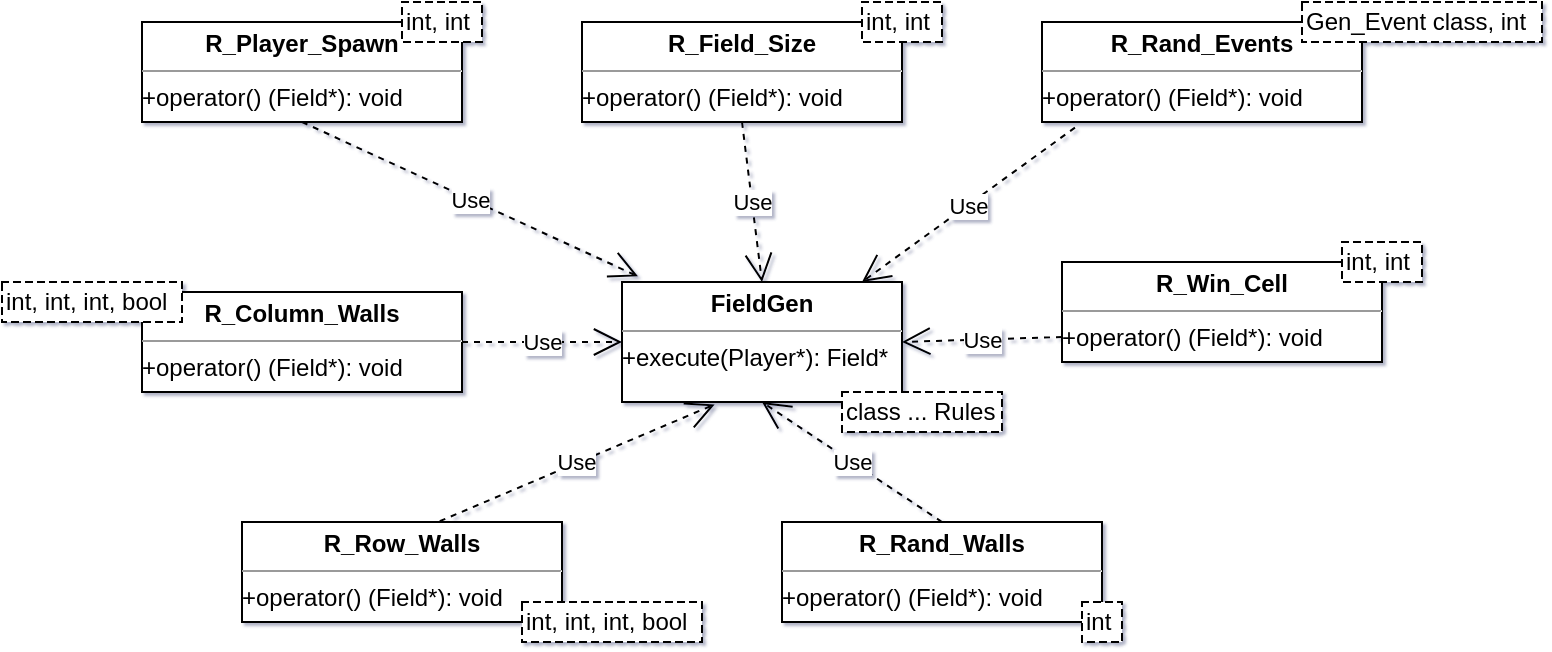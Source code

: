 <mxfile version="20.3.0" type="device"><diagram id="C5RBs43oDa-KdzZeNtuy" name="Page-1"><mxGraphModel dx="1205" dy="747" grid="0" gridSize="13" guides="0" tooltips="1" connect="1" arrows="1" fold="1" page="0" pageScale="1" pageWidth="291" pageHeight="413" math="0" shadow="1"><root><mxCell id="WIyWlLk6GJQsqaUBKTNV-0"/><mxCell id="WIyWlLk6GJQsqaUBKTNV-1" parent="WIyWlLk6GJQsqaUBKTNV-0"/><mxCell id="4cwCqRsF6KaJgVYBFDvS-8" value="&lt;p style=&quot;margin:0px;margin-top:4px;text-align:center;&quot;&gt;&lt;b&gt;FieldGen&lt;/b&gt;&lt;/p&gt;&lt;hr size=&quot;1&quot;&gt;&lt;div style=&quot;height:2px;&quot;&gt;+execute(Player*): Field*&lt;/div&gt;" style="verticalAlign=top;align=left;overflow=fill;fontSize=12;fontFamily=Helvetica;html=1;" vertex="1" parent="WIyWlLk6GJQsqaUBKTNV-1"><mxGeometry x="350" y="290" width="140" height="60" as="geometry"/></mxCell><mxCell id="4cwCqRsF6KaJgVYBFDvS-9" value="&lt;p style=&quot;margin:0px;margin-top:4px;text-align:center;&quot;&gt;&lt;b&gt;R_Column_Walls&lt;/b&gt;&lt;/p&gt;&lt;hr size=&quot;1&quot;&gt;&lt;div style=&quot;height:2px;&quot;&gt;+operator() (Field*): void&lt;/div&gt;" style="verticalAlign=top;align=left;overflow=fill;fontSize=12;fontFamily=Helvetica;html=1;" vertex="1" parent="WIyWlLk6GJQsqaUBKTNV-1"><mxGeometry x="110" y="295" width="160" height="50" as="geometry"/></mxCell><mxCell id="4cwCqRsF6KaJgVYBFDvS-11" value="&lt;p style=&quot;margin:0px;margin-top:4px;text-align:center;&quot;&gt;&lt;b&gt;R_Row_Walls&lt;/b&gt;&lt;/p&gt;&lt;hr size=&quot;1&quot;&gt;&lt;div style=&quot;height:2px;&quot;&gt;+operator() (Field*): void&lt;/div&gt;" style="verticalAlign=top;align=left;overflow=fill;fontSize=12;fontFamily=Helvetica;html=1;" vertex="1" parent="WIyWlLk6GJQsqaUBKTNV-1"><mxGeometry x="160" y="410" width="160" height="50" as="geometry"/></mxCell><mxCell id="4cwCqRsF6KaJgVYBFDvS-12" value="&lt;p style=&quot;margin:0px;margin-top:4px;text-align:center;&quot;&gt;&lt;b&gt;R_Rand_Walls&lt;/b&gt;&lt;/p&gt;&lt;hr size=&quot;1&quot;&gt;&lt;div style=&quot;height:2px;&quot;&gt;+operator() (Field*): void&lt;/div&gt;" style="verticalAlign=top;align=left;overflow=fill;fontSize=12;fontFamily=Helvetica;html=1;" vertex="1" parent="WIyWlLk6GJQsqaUBKTNV-1"><mxGeometry x="430" y="410" width="160" height="50" as="geometry"/></mxCell><mxCell id="4cwCqRsF6KaJgVYBFDvS-13" value="&lt;p style=&quot;margin:0px;margin-top:4px;text-align:center;&quot;&gt;&lt;b&gt;R_Rand_Events&lt;/b&gt;&lt;/p&gt;&lt;hr size=&quot;1&quot;&gt;&lt;div style=&quot;height:2px;&quot;&gt;+operator() (Field*): void&lt;/div&gt;" style="verticalAlign=top;align=left;overflow=fill;fontSize=12;fontFamily=Helvetica;html=1;" vertex="1" parent="WIyWlLk6GJQsqaUBKTNV-1"><mxGeometry x="560" y="160" width="160" height="50" as="geometry"/></mxCell><mxCell id="4cwCqRsF6KaJgVYBFDvS-14" value="&lt;p style=&quot;margin:0px;margin-top:4px;text-align:center;&quot;&gt;&lt;b&gt;R_Field_Size&lt;/b&gt;&lt;/p&gt;&lt;hr size=&quot;1&quot;&gt;&lt;div style=&quot;height:2px;&quot;&gt;+operator() (Field*): void&lt;/div&gt;" style="verticalAlign=top;align=left;overflow=fill;fontSize=12;fontFamily=Helvetica;html=1;" vertex="1" parent="WIyWlLk6GJQsqaUBKTNV-1"><mxGeometry x="330" y="160" width="160" height="50" as="geometry"/></mxCell><mxCell id="4cwCqRsF6KaJgVYBFDvS-15" value="&lt;p style=&quot;margin:0px;margin-top:4px;text-align:center;&quot;&gt;&lt;b&gt;R_Player_Spawn&lt;/b&gt;&lt;/p&gt;&lt;hr size=&quot;1&quot;&gt;&lt;div style=&quot;height:2px;&quot;&gt;+operator() (Field*): void&lt;/div&gt;" style="verticalAlign=top;align=left;overflow=fill;fontSize=12;fontFamily=Helvetica;html=1;" vertex="1" parent="WIyWlLk6GJQsqaUBKTNV-1"><mxGeometry x="110" y="160" width="160" height="50" as="geometry"/></mxCell><mxCell id="4cwCqRsF6KaJgVYBFDvS-16" value="&lt;p style=&quot;margin:0px;margin-top:4px;text-align:center;&quot;&gt;&lt;b&gt;R_Win_Cell&lt;/b&gt;&lt;/p&gt;&lt;hr size=&quot;1&quot;&gt;&lt;div style=&quot;height:2px;&quot;&gt;+operator() (Field*): void&lt;/div&gt;" style="verticalAlign=top;align=left;overflow=fill;fontSize=12;fontFamily=Helvetica;html=1;" vertex="1" parent="WIyWlLk6GJQsqaUBKTNV-1"><mxGeometry x="570" y="280" width="160" height="50" as="geometry"/></mxCell><mxCell id="4cwCqRsF6KaJgVYBFDvS-17" value="Use" style="endArrow=open;endSize=12;dashed=1;html=1;rounded=0;exitX=0.5;exitY=1;exitDx=0;exitDy=0;entryX=0.057;entryY=-0.047;entryDx=0;entryDy=0;entryPerimeter=0;" edge="1" parent="WIyWlLk6GJQsqaUBKTNV-1" source="4cwCqRsF6KaJgVYBFDvS-15" target="4cwCqRsF6KaJgVYBFDvS-8"><mxGeometry width="160" relative="1" as="geometry"><mxPoint x="260" y="250" as="sourcePoint"/><mxPoint x="420" y="250" as="targetPoint"/></mxGeometry></mxCell><mxCell id="4cwCqRsF6KaJgVYBFDvS-18" value="Use" style="endArrow=open;endSize=12;dashed=1;html=1;rounded=0;exitX=1;exitY=0.5;exitDx=0;exitDy=0;entryX=0;entryY=0.5;entryDx=0;entryDy=0;" edge="1" parent="WIyWlLk6GJQsqaUBKTNV-1" source="4cwCqRsF6KaJgVYBFDvS-9" target="4cwCqRsF6KaJgVYBFDvS-8"><mxGeometry width="160" relative="1" as="geometry"><mxPoint x="200" y="220" as="sourcePoint"/><mxPoint x="367.98" y="297.18" as="targetPoint"/></mxGeometry></mxCell><mxCell id="4cwCqRsF6KaJgVYBFDvS-19" value="Use" style="endArrow=open;endSize=12;dashed=1;html=1;rounded=0;exitX=0.618;exitY=-0.008;exitDx=0;exitDy=0;entryX=0.331;entryY=1.02;entryDx=0;entryDy=0;entryPerimeter=0;exitPerimeter=0;" edge="1" parent="WIyWlLk6GJQsqaUBKTNV-1" source="4cwCqRsF6KaJgVYBFDvS-11" target="4cwCqRsF6KaJgVYBFDvS-8"><mxGeometry width="160" relative="1" as="geometry"><mxPoint x="250" y="310" as="sourcePoint"/><mxPoint x="417.98" y="387.18" as="targetPoint"/></mxGeometry></mxCell><mxCell id="4cwCqRsF6KaJgVYBFDvS-20" value="Use" style="endArrow=open;endSize=12;dashed=1;html=1;rounded=0;exitX=0.5;exitY=0;exitDx=0;exitDy=0;entryX=0.5;entryY=1;entryDx=0;entryDy=0;" edge="1" parent="WIyWlLk6GJQsqaUBKTNV-1" source="4cwCqRsF6KaJgVYBFDvS-12" target="4cwCqRsF6KaJgVYBFDvS-8"><mxGeometry width="160" relative="1" as="geometry"><mxPoint x="270" y="310" as="sourcePoint"/><mxPoint x="437.98" y="387.18" as="targetPoint"/></mxGeometry></mxCell><mxCell id="4cwCqRsF6KaJgVYBFDvS-21" value="Use" style="endArrow=open;endSize=12;dashed=1;html=1;rounded=0;exitX=0;exitY=0.75;exitDx=0;exitDy=0;entryX=1;entryY=0.5;entryDx=0;entryDy=0;" edge="1" parent="WIyWlLk6GJQsqaUBKTNV-1" source="4cwCqRsF6KaJgVYBFDvS-16" target="4cwCqRsF6KaJgVYBFDvS-8"><mxGeometry width="160" relative="1" as="geometry"><mxPoint x="300" y="330" as="sourcePoint"/><mxPoint x="467.98" y="407.18" as="targetPoint"/></mxGeometry></mxCell><mxCell id="4cwCqRsF6KaJgVYBFDvS-22" value="Use" style="endArrow=open;endSize=12;dashed=1;html=1;rounded=0;exitX=0.103;exitY=1.056;exitDx=0;exitDy=0;exitPerimeter=0;" edge="1" parent="WIyWlLk6GJQsqaUBKTNV-1" source="4cwCqRsF6KaJgVYBFDvS-13"><mxGeometry width="160" relative="1" as="geometry"><mxPoint x="240" y="260" as="sourcePoint"/><mxPoint x="470" y="290" as="targetPoint"/></mxGeometry></mxCell><mxCell id="4cwCqRsF6KaJgVYBFDvS-23" value="Use" style="endArrow=open;endSize=12;dashed=1;html=1;rounded=0;exitX=0.5;exitY=1;exitDx=0;exitDy=0;entryX=0.5;entryY=0;entryDx=0;entryDy=0;" edge="1" parent="WIyWlLk6GJQsqaUBKTNV-1" source="4cwCqRsF6KaJgVYBFDvS-14" target="4cwCqRsF6KaJgVYBFDvS-8"><mxGeometry width="160" relative="1" as="geometry"><mxPoint x="250" y="270" as="sourcePoint"/><mxPoint x="417.98" y="347.18" as="targetPoint"/></mxGeometry></mxCell><mxCell id="4cwCqRsF6KaJgVYBFDvS-25" value="class ... Rules" style="shape=partialRectangle;html=1;top=1;align=left;dashed=1;" vertex="1" parent="WIyWlLk6GJQsqaUBKTNV-1"><mxGeometry x="460" y="345" width="80" height="20" as="geometry"/></mxCell><mxCell id="4cwCqRsF6KaJgVYBFDvS-26" value="int" style="shape=partialRectangle;html=1;top=1;align=left;dashed=1;" vertex="1" parent="WIyWlLk6GJQsqaUBKTNV-1"><mxGeometry x="580" y="450" width="20" height="20" as="geometry"/></mxCell><mxCell id="4cwCqRsF6KaJgVYBFDvS-27" value="Gen_Event class, int" style="shape=partialRectangle;html=1;top=1;align=left;dashed=1;" vertex="1" parent="WIyWlLk6GJQsqaUBKTNV-1"><mxGeometry x="690" y="150" width="120" height="20" as="geometry"/></mxCell><mxCell id="4cwCqRsF6KaJgVYBFDvS-28" value="int, int" style="shape=partialRectangle;html=1;top=1;align=left;dashed=1;" vertex="1" parent="WIyWlLk6GJQsqaUBKTNV-1"><mxGeometry x="470" y="150" width="40" height="20" as="geometry"/></mxCell><mxCell id="4cwCqRsF6KaJgVYBFDvS-29" value="int, int" style="shape=partialRectangle;html=1;top=1;align=left;dashed=1;" vertex="1" parent="WIyWlLk6GJQsqaUBKTNV-1"><mxGeometry x="710" y="270" width="40" height="20" as="geometry"/></mxCell><mxCell id="4cwCqRsF6KaJgVYBFDvS-30" value="int, int" style="shape=partialRectangle;html=1;top=1;align=left;dashed=1;" vertex="1" parent="WIyWlLk6GJQsqaUBKTNV-1"><mxGeometry x="240" y="150" width="40" height="20" as="geometry"/></mxCell><mxCell id="4cwCqRsF6KaJgVYBFDvS-32" value="int, int, int, bool" style="shape=partialRectangle;html=1;top=1;align=left;dashed=1;" vertex="1" parent="WIyWlLk6GJQsqaUBKTNV-1"><mxGeometry x="300" y="450" width="90" height="20" as="geometry"/></mxCell><mxCell id="4cwCqRsF6KaJgVYBFDvS-33" value="int, int, int, bool" style="shape=partialRectangle;html=1;top=1;align=left;dashed=1;" vertex="1" parent="WIyWlLk6GJQsqaUBKTNV-1"><mxGeometry x="40" y="290" width="90" height="20" as="geometry"/></mxCell></root></mxGraphModel></diagram></mxfile>
